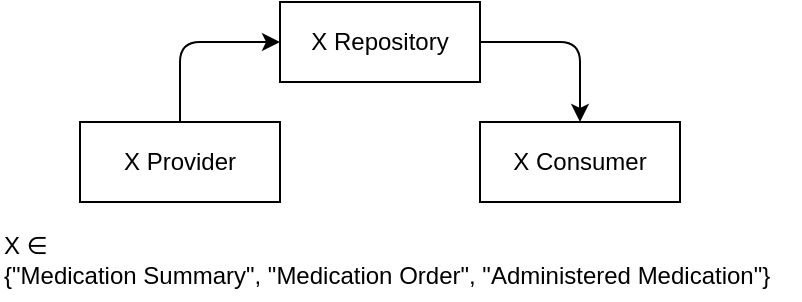 <mxfile>
    <diagram id="C5RBs43oDa-KdzZeNtuy" name="Page-1">
        <mxGraphModel dx="965" dy="594" grid="1" gridSize="10" guides="1" tooltips="1" connect="1" arrows="1" fold="1" page="1" pageScale="1" pageWidth="827" pageHeight="1169" background="#ffffff" math="0" shadow="0">
            <root>
                <mxCell id="WIyWlLk6GJQsqaUBKTNV-0"/>
                <mxCell id="WIyWlLk6GJQsqaUBKTNV-1" parent="WIyWlLk6GJQsqaUBKTNV-0"/>
                <mxCell id="5" value="X Repository" style="rounded=0;whiteSpace=wrap;html=1;labelBackgroundColor=none;fontFamily=Helvetica;fontColor=#000000;fillColor=none;strokeColor=#000000;" parent="WIyWlLk6GJQsqaUBKTNV-1" vertex="1">
                    <mxGeometry x="240" y="180" width="100" height="40" as="geometry"/>
                </mxCell>
                <mxCell id="9" style="edgeStyle=none;html=1;exitX=0.5;exitY=0;exitDx=0;exitDy=0;fontSize=12;fontColor=#000000;entryX=0;entryY=0.5;entryDx=0;entryDy=0;strokeColor=#000000;" edge="1" parent="WIyWlLk6GJQsqaUBKTNV-1" source="6" target="5">
                    <mxGeometry relative="1" as="geometry">
                        <mxPoint x="190" y="180" as="targetPoint"/>
                        <Array as="points">
                            <mxPoint x="190" y="200"/>
                        </Array>
                    </mxGeometry>
                </mxCell>
                <mxCell id="6" value="X Provider" style="rounded=0;whiteSpace=wrap;html=1;labelBackgroundColor=none;fontFamily=Helvetica;fontColor=#000000;fillColor=none;strokeColor=#000000;" parent="WIyWlLk6GJQsqaUBKTNV-1" vertex="1">
                    <mxGeometry x="140" y="240" width="100" height="40" as="geometry"/>
                </mxCell>
                <mxCell id="7" value="X Consumer" style="rounded=0;whiteSpace=wrap;html=1;labelBackgroundColor=none;fontFamily=Helvetica;fontColor=#000000;fillColor=none;strokeColor=#000000;" parent="WIyWlLk6GJQsqaUBKTNV-1" vertex="1">
                    <mxGeometry x="340" y="240" width="100" height="40" as="geometry"/>
                </mxCell>
                <mxCell id="8" value="&lt;span style=&quot;text-indent: 0in; background-color: initial; font-family: &amp;quot;Liberation Sans&amp;quot;; font-variant-numeric: normal; font-variant-east-asian: normal; font-variant-alternates: normal;&quot;&gt;X &lt;/span&gt;&lt;span style=&quot;text-indent: 0in; background-color: initial; font-family: &amp;quot;Liberation Sans&amp;quot;; font-variant-numeric: normal; font-variant-east-asian: normal; font-variant-alternates: normal;&quot;&gt;∈&lt;/span&gt;&lt;br&gt;&lt;p style=&quot;line-height: normal; margin-top: 0pt; margin-bottom: 0pt; margin-right: 0in; text-indent: 0in; unicode-bidi: embed; word-break: normal; font-size: 12px;&quot;&gt;&lt;span style=&quot;font-size: 12px; font-family: &amp;quot;Liberation Sans&amp;quot;; font-variant-numeric: normal; font-variant-east-asian: normal; font-variant-alternates: normal;&quot;&gt;{&quot;&lt;/span&gt;&lt;span style=&quot;font-size: 12px; font-family: &amp;quot;Liberation Sans&amp;quot;; font-variant-numeric: normal; font-variant-east-asian: normal; font-variant-alternates: normal;&quot;&gt;Medication&amp;nbsp;&lt;/span&gt;&lt;span style=&quot;font-size: 12px; font-family: &amp;quot;Liberation Sans&amp;quot;; font-variant-numeric: normal; font-variant-east-asian: normal; font-variant-alternates: normal;&quot;&gt;Summary&quot;, &quot;&lt;/span&gt;&lt;span style=&quot;font-size: 12px; font-family: &amp;quot;Liberation Sans&amp;quot;; font-variant-numeric: normal; font-variant-east-asian: normal; font-variant-alternates: normal;&quot;&gt;Medication&amp;nbsp;&lt;/span&gt;&lt;span style=&quot;font-size: 12px; font-family: &amp;quot;Liberation Sans&amp;quot;; font-variant-numeric: normal; font-variant-east-asian: normal; font-variant-alternates: normal;&quot;&gt;Order&quot;, &quot;&lt;/span&gt;&lt;span style=&quot;font-size: 12px; font-family: &amp;quot;Liberation Sans&amp;quot;; font-variant-numeric: normal; font-variant-east-asian: normal; font-variant-alternates: normal;&quot;&gt;Administered&amp;nbsp;&lt;/span&gt;&lt;span style=&quot;font-size: 12px; font-family: &amp;quot;Liberation Sans&amp;quot;; font-variant-numeric: normal; font-variant-east-asian: normal; font-variant-alternates: normal;&quot;&gt;Medication&lt;/span&gt;&lt;span style=&quot;font-size: 12px; font-family: &amp;quot;Liberation Sans&amp;quot;; font-variant-numeric: normal; font-variant-east-asian: normal; font-variant-alternates: normal;&quot;&gt;&quot;}&lt;/span&gt;&lt;/p&gt;" style="text;html=1;strokeColor=none;fillColor=none;align=left;verticalAlign=middle;whiteSpace=wrap;rounded=0;fontSize=12;fontColor=#000000;" vertex="1" parent="WIyWlLk6GJQsqaUBKTNV-1">
                    <mxGeometry x="100" y="289" width="400" height="40" as="geometry"/>
                </mxCell>
                <mxCell id="10" style="edgeStyle=none;html=1;exitX=1;exitY=0.5;exitDx=0;exitDy=0;fontSize=12;fontColor=#000000;entryX=0.5;entryY=0;entryDx=0;entryDy=0;strokeColor=#000000;" edge="1" parent="WIyWlLk6GJQsqaUBKTNV-1" source="5" target="7">
                    <mxGeometry relative="1" as="geometry">
                        <mxPoint x="250" y="195" as="targetPoint"/>
                        <mxPoint x="200" y="250" as="sourcePoint"/>
                        <Array as="points">
                            <mxPoint x="390" y="200"/>
                        </Array>
                    </mxGeometry>
                </mxCell>
            </root>
        </mxGraphModel>
    </diagram>
</mxfile>